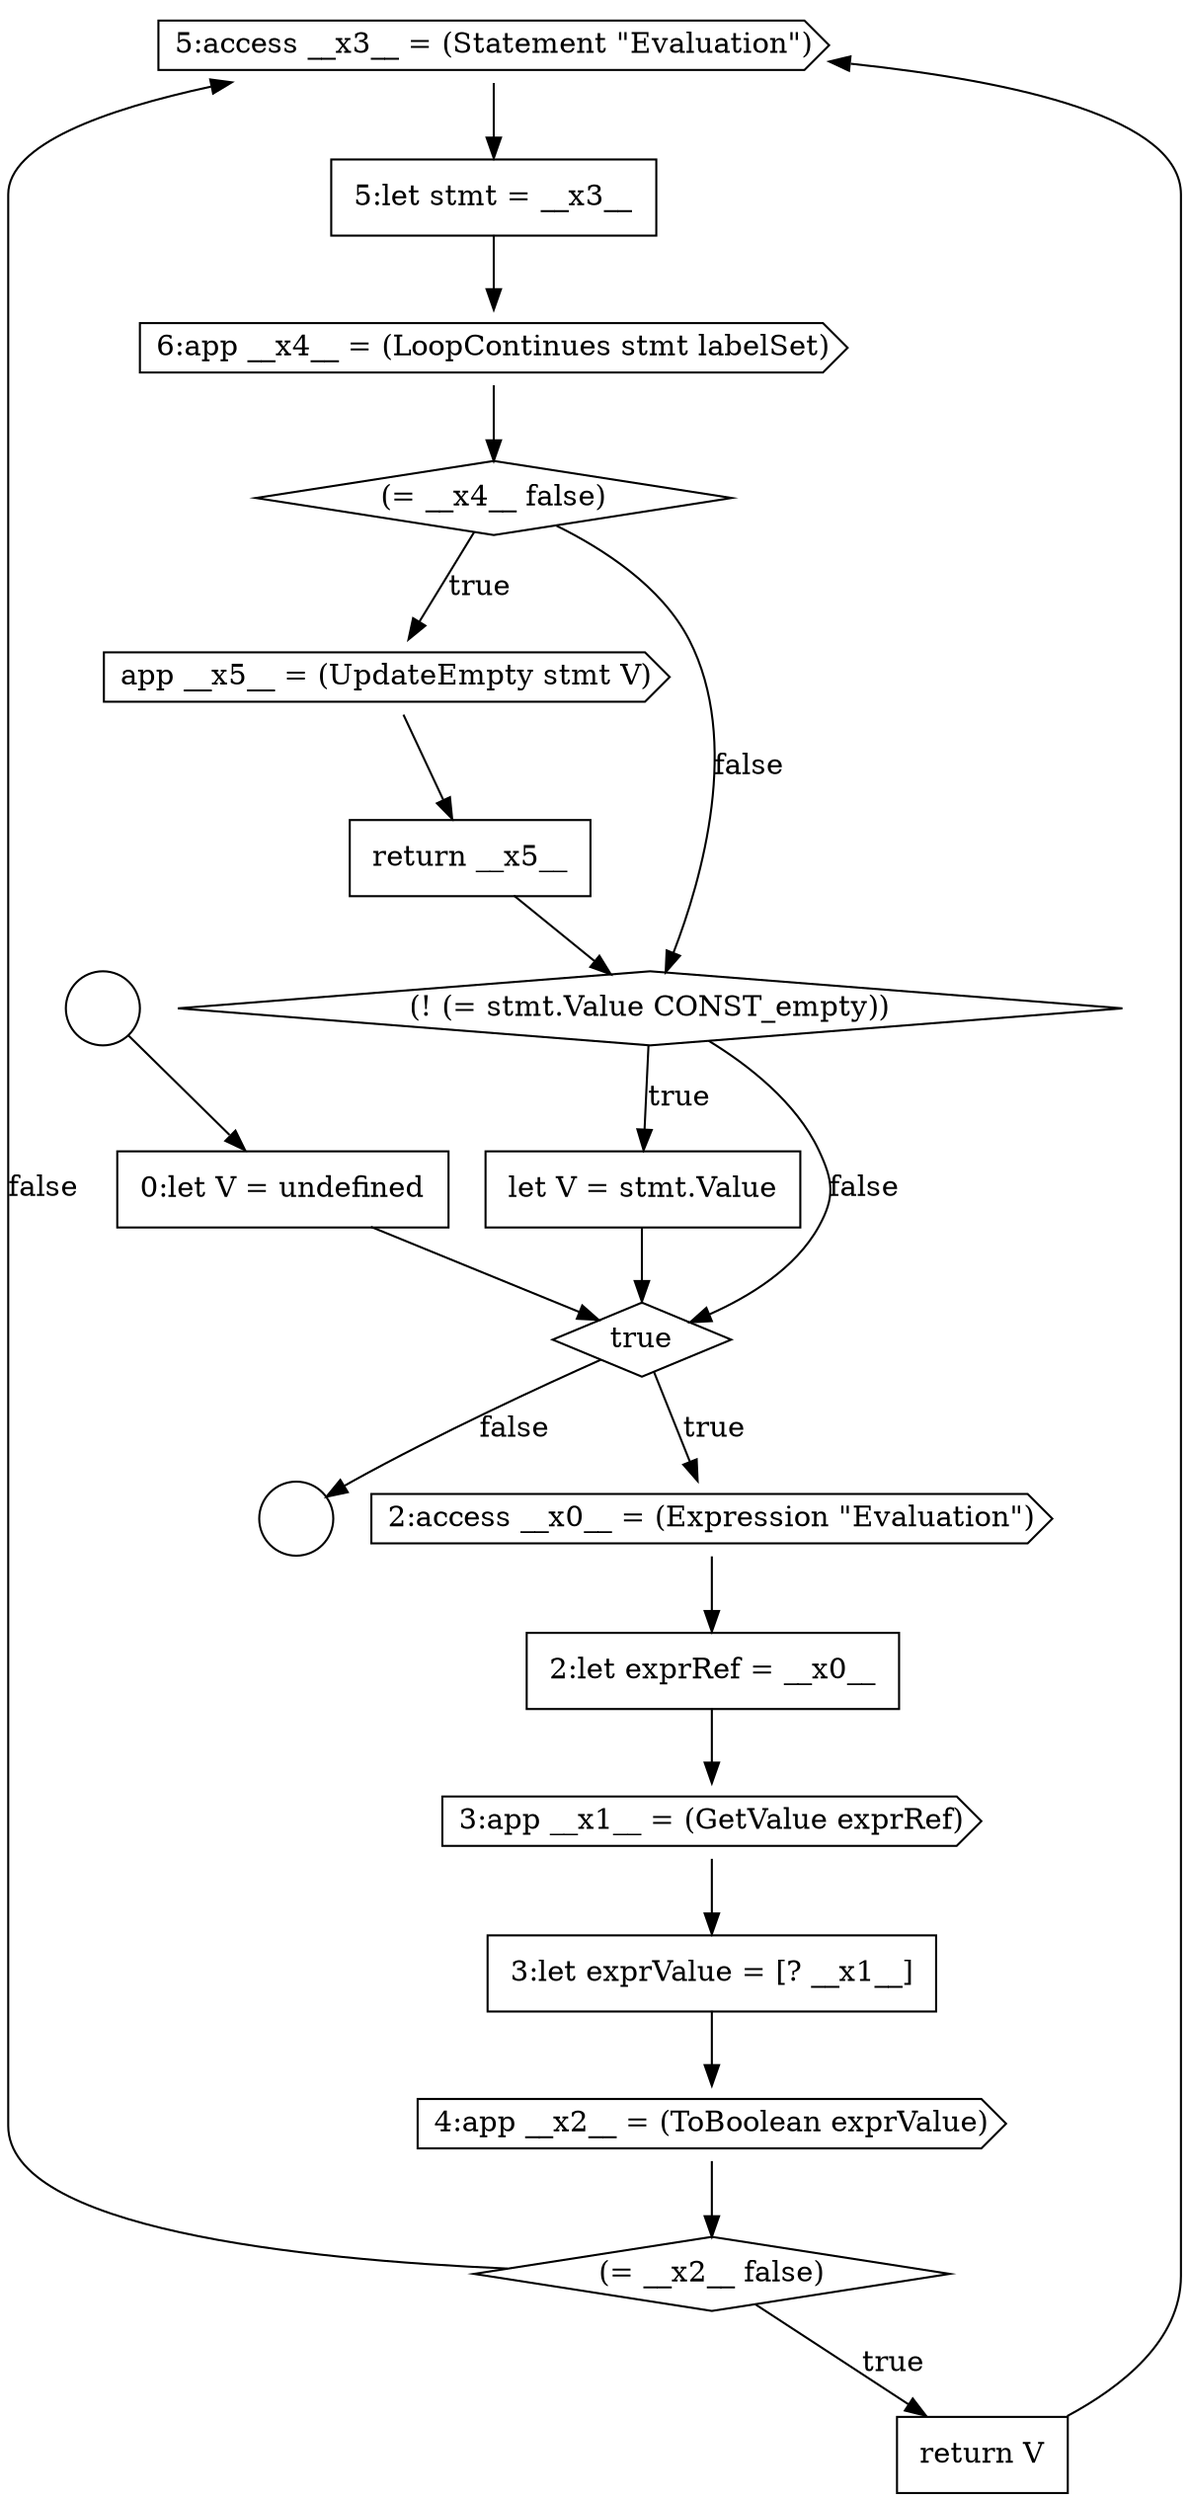 digraph {
  node6278 [shape=cds, label=<<font color="black">5:access __x3__ = (Statement &quot;Evaluation&quot;)</font>> color="black" fillcolor="white" style=filled]
  node6268 [shape=circle label=" " color="black" fillcolor="white" style=filled]
  node6274 [shape=none, margin=0, label=<<font color="black">
    <table border="0" cellborder="1" cellspacing="0" cellpadding="10">
      <tr><td align="left">3:let exprValue = [? __x1__]</td></tr>
    </table>
  </font>> color="black" fillcolor="white" style=filled]
  node6272 [shape=none, margin=0, label=<<font color="black">
    <table border="0" cellborder="1" cellspacing="0" cellpadding="10">
      <tr><td align="left">2:let exprRef = __x0__</td></tr>
    </table>
  </font>> color="black" fillcolor="white" style=filled]
  node6282 [shape=cds, label=<<font color="black">app __x5__ = (UpdateEmpty stmt V)</font>> color="black" fillcolor="white" style=filled]
  node6267 [shape=circle label=" " color="black" fillcolor="white" style=filled]
  node6279 [shape=none, margin=0, label=<<font color="black">
    <table border="0" cellborder="1" cellspacing="0" cellpadding="10">
      <tr><td align="left">5:let stmt = __x3__</td></tr>
    </table>
  </font>> color="black" fillcolor="white" style=filled]
  node6281 [shape=diamond, label=<<font color="black">(= __x4__ false)</font>> color="black" fillcolor="white" style=filled]
  node6270 [shape=diamond, label=<<font color="black">true</font>> color="black" fillcolor="white" style=filled]
  node6276 [shape=diamond, label=<<font color="black">(= __x2__ false)</font>> color="black" fillcolor="white" style=filled]
  node6280 [shape=cds, label=<<font color="black">6:app __x4__ = (LoopContinues stmt labelSet)</font>> color="black" fillcolor="white" style=filled]
  node6284 [shape=diamond, label=<<font color="black">(! (= stmt.Value CONST_empty))</font>> color="black" fillcolor="white" style=filled]
  node6277 [shape=none, margin=0, label=<<font color="black">
    <table border="0" cellborder="1" cellspacing="0" cellpadding="10">
      <tr><td align="left">return V</td></tr>
    </table>
  </font>> color="black" fillcolor="white" style=filled]
  node6283 [shape=none, margin=0, label=<<font color="black">
    <table border="0" cellborder="1" cellspacing="0" cellpadding="10">
      <tr><td align="left">return __x5__</td></tr>
    </table>
  </font>> color="black" fillcolor="white" style=filled]
  node6285 [shape=none, margin=0, label=<<font color="black">
    <table border="0" cellborder="1" cellspacing="0" cellpadding="10">
      <tr><td align="left">let V = stmt.Value</td></tr>
    </table>
  </font>> color="black" fillcolor="white" style=filled]
  node6275 [shape=cds, label=<<font color="black">4:app __x2__ = (ToBoolean exprValue)</font>> color="black" fillcolor="white" style=filled]
  node6271 [shape=cds, label=<<font color="black">2:access __x0__ = (Expression &quot;Evaluation&quot;)</font>> color="black" fillcolor="white" style=filled]
  node6273 [shape=cds, label=<<font color="black">3:app __x1__ = (GetValue exprRef)</font>> color="black" fillcolor="white" style=filled]
  node6269 [shape=none, margin=0, label=<<font color="black">
    <table border="0" cellborder="1" cellspacing="0" cellpadding="10">
      <tr><td align="left">0:let V = undefined</td></tr>
    </table>
  </font>> color="black" fillcolor="white" style=filled]
  node6271 -> node6272 [ color="black"]
  node6277 -> node6278 [ color="black"]
  node6273 -> node6274 [ color="black"]
  node6280 -> node6281 [ color="black"]
  node6279 -> node6280 [ color="black"]
  node6269 -> node6270 [ color="black"]
  node6278 -> node6279 [ color="black"]
  node6274 -> node6275 [ color="black"]
  node6276 -> node6277 [label=<<font color="black">true</font>> color="black"]
  node6276 -> node6278 [label=<<font color="black">false</font>> color="black"]
  node6281 -> node6282 [label=<<font color="black">true</font>> color="black"]
  node6281 -> node6284 [label=<<font color="black">false</font>> color="black"]
  node6283 -> node6284 [ color="black"]
  node6267 -> node6269 [ color="black"]
  node6284 -> node6285 [label=<<font color="black">true</font>> color="black"]
  node6284 -> node6270 [label=<<font color="black">false</font>> color="black"]
  node6285 -> node6270 [ color="black"]
  node6282 -> node6283 [ color="black"]
  node6272 -> node6273 [ color="black"]
  node6275 -> node6276 [ color="black"]
  node6270 -> node6271 [label=<<font color="black">true</font>> color="black"]
  node6270 -> node6268 [label=<<font color="black">false</font>> color="black"]
}
